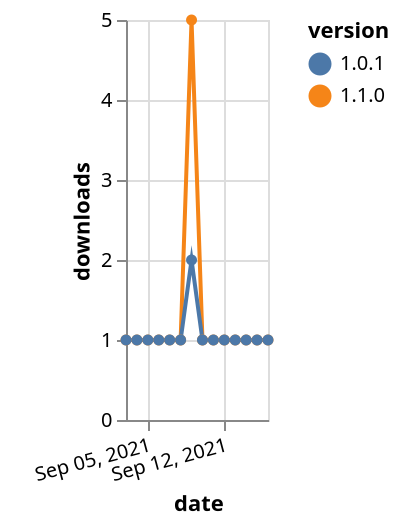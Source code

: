 {"$schema": "https://vega.github.io/schema/vega-lite/v5.json", "description": "A simple bar chart with embedded data.", "data": {"values": [{"date": "2021-09-03", "total": 257, "delta": 1, "version": "1.1.0"}, {"date": "2021-09-04", "total": 258, "delta": 1, "version": "1.1.0"}, {"date": "2021-09-05", "total": 259, "delta": 1, "version": "1.1.0"}, {"date": "2021-09-06", "total": 260, "delta": 1, "version": "1.1.0"}, {"date": "2021-09-07", "total": 261, "delta": 1, "version": "1.1.0"}, {"date": "2021-09-08", "total": 262, "delta": 1, "version": "1.1.0"}, {"date": "2021-09-09", "total": 267, "delta": 5, "version": "1.1.0"}, {"date": "2021-09-10", "total": 268, "delta": 1, "version": "1.1.0"}, {"date": "2021-09-11", "total": 269, "delta": 1, "version": "1.1.0"}, {"date": "2021-09-12", "total": 270, "delta": 1, "version": "1.1.0"}, {"date": "2021-09-13", "total": 271, "delta": 1, "version": "1.1.0"}, {"date": "2021-09-14", "total": 272, "delta": 1, "version": "1.1.0"}, {"date": "2021-09-15", "total": 273, "delta": 1, "version": "1.1.0"}, {"date": "2021-09-16", "total": 274, "delta": 1, "version": "1.1.0"}, {"date": "2021-09-03", "total": 251, "delta": 1, "version": "1.0.1"}, {"date": "2021-09-04", "total": 252, "delta": 1, "version": "1.0.1"}, {"date": "2021-09-05", "total": 253, "delta": 1, "version": "1.0.1"}, {"date": "2021-09-06", "total": 254, "delta": 1, "version": "1.0.1"}, {"date": "2021-09-07", "total": 255, "delta": 1, "version": "1.0.1"}, {"date": "2021-09-08", "total": 256, "delta": 1, "version": "1.0.1"}, {"date": "2021-09-09", "total": 258, "delta": 2, "version": "1.0.1"}, {"date": "2021-09-10", "total": 259, "delta": 1, "version": "1.0.1"}, {"date": "2021-09-11", "total": 260, "delta": 1, "version": "1.0.1"}, {"date": "2021-09-12", "total": 261, "delta": 1, "version": "1.0.1"}, {"date": "2021-09-13", "total": 262, "delta": 1, "version": "1.0.1"}, {"date": "2021-09-14", "total": 263, "delta": 1, "version": "1.0.1"}, {"date": "2021-09-15", "total": 264, "delta": 1, "version": "1.0.1"}, {"date": "2021-09-16", "total": 265, "delta": 1, "version": "1.0.1"}]}, "width": "container", "mark": {"type": "line", "point": {"filled": true}}, "encoding": {"x": {"field": "date", "type": "temporal", "timeUnit": "yearmonthdate", "title": "date", "axis": {"labelAngle": -15}}, "y": {"field": "delta", "type": "quantitative", "title": "downloads"}, "color": {"field": "version", "type": "nominal"}, "tooltip": {"field": "delta"}}}